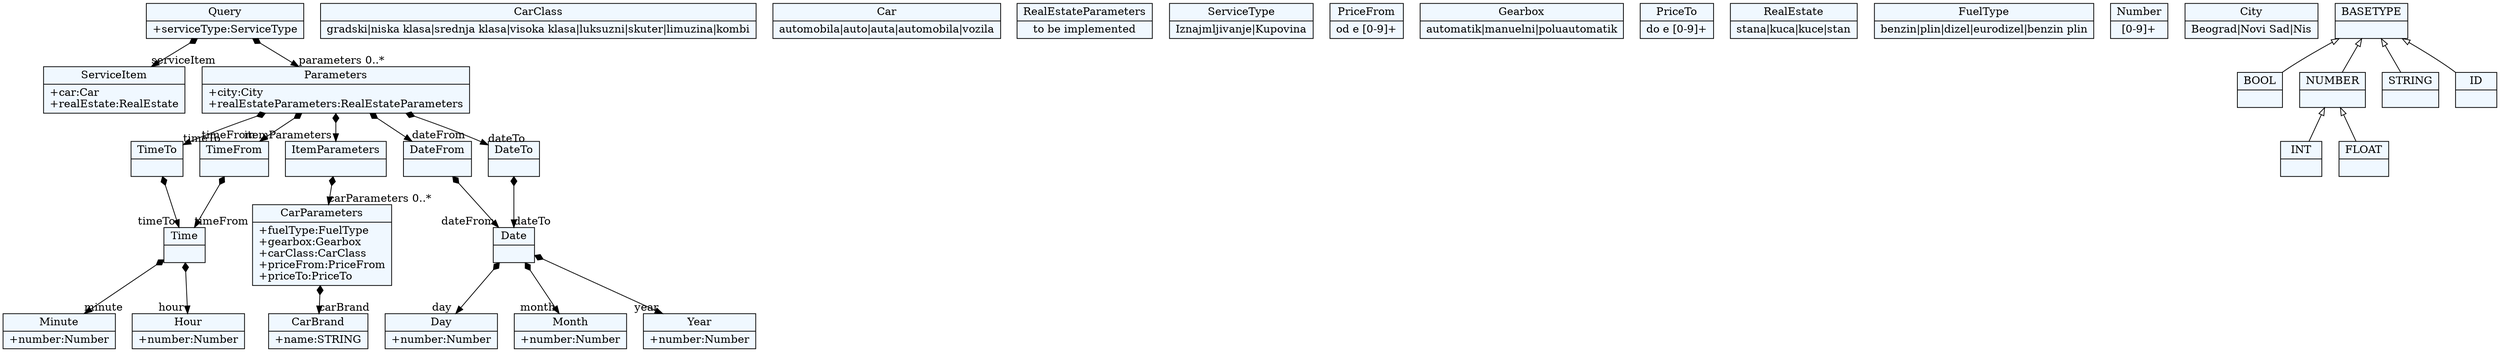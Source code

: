 
    digraph xtext {
    fontname = "Bitstream Vera Sans"
    fontsize = 8
    node[
        shape=record,
        style=filled,
        fillcolor=aliceblue
    ]
    nodesep = 0.3
    edge[dir=black,arrowtail=empty]


55293296[ label="{ServiceItem|+car:Car\l+realEstate:RealEstate\l}"]

55544944[ label="{CarClass|gradski\|niska klasa\|srednja klasa\|visoka klasa\|luksuzni\|skuter\|limuzina\|kombi}"]

55293744[ label="{Car|automobila\|auto\|auta\|automobila\|vozila}"]

55543152 -> 55543600[arrowtail=diamond, dir=both, headlabel="carBrand "]
55543152[ label="{CarParameters|+fuelType:FuelType\l+gearbox:Gearbox\l+carClass:CarClass\l+priceFrom:PriceFrom\l+priceTo:PriceTo\l}"]

55526768 -> 55527216[arrowtail=diamond, dir=both, headlabel="day "]
55526768 -> 55527664[arrowtail=diamond, dir=both, headlabel="month "]
55526768 -> 55528112[arrowtail=diamond, dir=both, headlabel="year "]
55526768[ label="{Date|}"]

55554544[ label="{RealEstateParameters|to be implemented}"]

55526320 -> 55529008[arrowtail=diamond, dir=both, headlabel="timeTo "]
55526320[ label="{TimeTo|}"]

55292848[ label="{ServiceType|Iznajmljivanje\|Kupovina}"]

55545392[ label="{PriceFrom|od e [0-9]+}"]

55544496[ label="{Gearbox|automatik\|manuelni\|poluautomatik}"]

55554096[ label="{PriceTo|do e [0-9]+}"]

55528112[ label="{Year|+number:Number\l}"]

55542704 -> 55543152[arrowtail=diamond, dir=both, headlabel="carParameters 0..*"]
55542704[ label="{ItemParameters|}"]

55295536 -> 55526768[arrowtail=diamond, dir=both, headlabel="dateFrom "]
55295536[ label="{DateFrom|}"]

55525872 -> 55526768[arrowtail=diamond, dir=both, headlabel="dateTo "]
55525872[ label="{DateTo|}"]

55294192[ label="{RealEstate|stana\|kuca\|kuce\|stan}"]

55544048[ label="{FuelType|benzin\|plin\|dizel\|eurodizel\|benzin plin}"]

55292400 -> 55293296[arrowtail=diamond, dir=both, headlabel="serviceItem "]
55292400 -> 55294640[arrowtail=diamond, dir=both, headlabel="parameters 0..*"]
55292400[ label="{Query|+serviceType:ServiceType\l}"]

55542256[ label="{Minute|+number:Number\l}"]

55527216[ label="{Day|+number:Number\l}"]

55529008 -> 55541808[arrowtail=diamond, dir=both, headlabel="hour "]
55529008 -> 55542256[arrowtail=diamond, dir=both, headlabel="minute "]
55529008[ label="{Time|}"]

55294640 -> 55295536[arrowtail=diamond, dir=both, headlabel="dateFrom "]
55294640 -> 55525872[arrowtail=diamond, dir=both, headlabel="dateTo "]
55294640 -> 55525424[arrowtail=diamond, dir=both, headlabel="timeFrom "]
55294640 -> 55526320[arrowtail=diamond, dir=both, headlabel="timeTo "]
55294640 -> 55542704[arrowtail=diamond, dir=both, headlabel="itemParameters "]
55294640[ label="{Parameters|+city:City\l+realEstateParameters:RealEstateParameters\l}"]

55525424 -> 55529008[arrowtail=diamond, dir=both, headlabel="timeFrom "]
55525424[ label="{TimeFrom|}"]

55528560[ label="{Number|[0-9]+}"]

55543600[ label="{CarBrand|+name:STRING\l}"]

55527664[ label="{Month|+number:Number\l}"]

55295088[ label="{City|Beograd\|Novi Sad\|Nis}"]

55541808[ label="{Hour|+number:Number\l}"]

55286000[ label="{BOOL|}"]

55286448[ label="{INT|}"]

55286896[ label="{FLOAT|}"]

55287344[ label="{NUMBER|}"]
55287344 -> 55286896 [dir=back]
55287344 -> 55286448 [dir=back]

55285552[ label="{STRING|}"]

55285104[ label="{ID|}"]

55291952[ label="{BASETYPE|}"]
55291952 -> 55287344 [dir=back]
55291952 -> 55286000 [dir=back]
55291952 -> 55285104 [dir=back]
55291952 -> 55285552 [dir=back]


}
